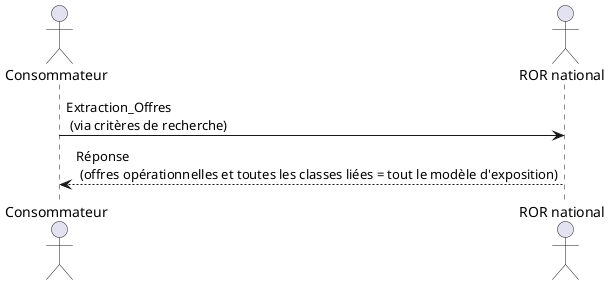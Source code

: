 @startuml extraction_offre_complete
actor "Consommateur" as C
actor "ROR national" as ROR
C -> ROR : Extraction_Offres \n (via critères de recherche)
ROR --> C : Réponse \n (offres opérationnelles et toutes les classes liées = tout le modèle d'exposition)
@enduml
